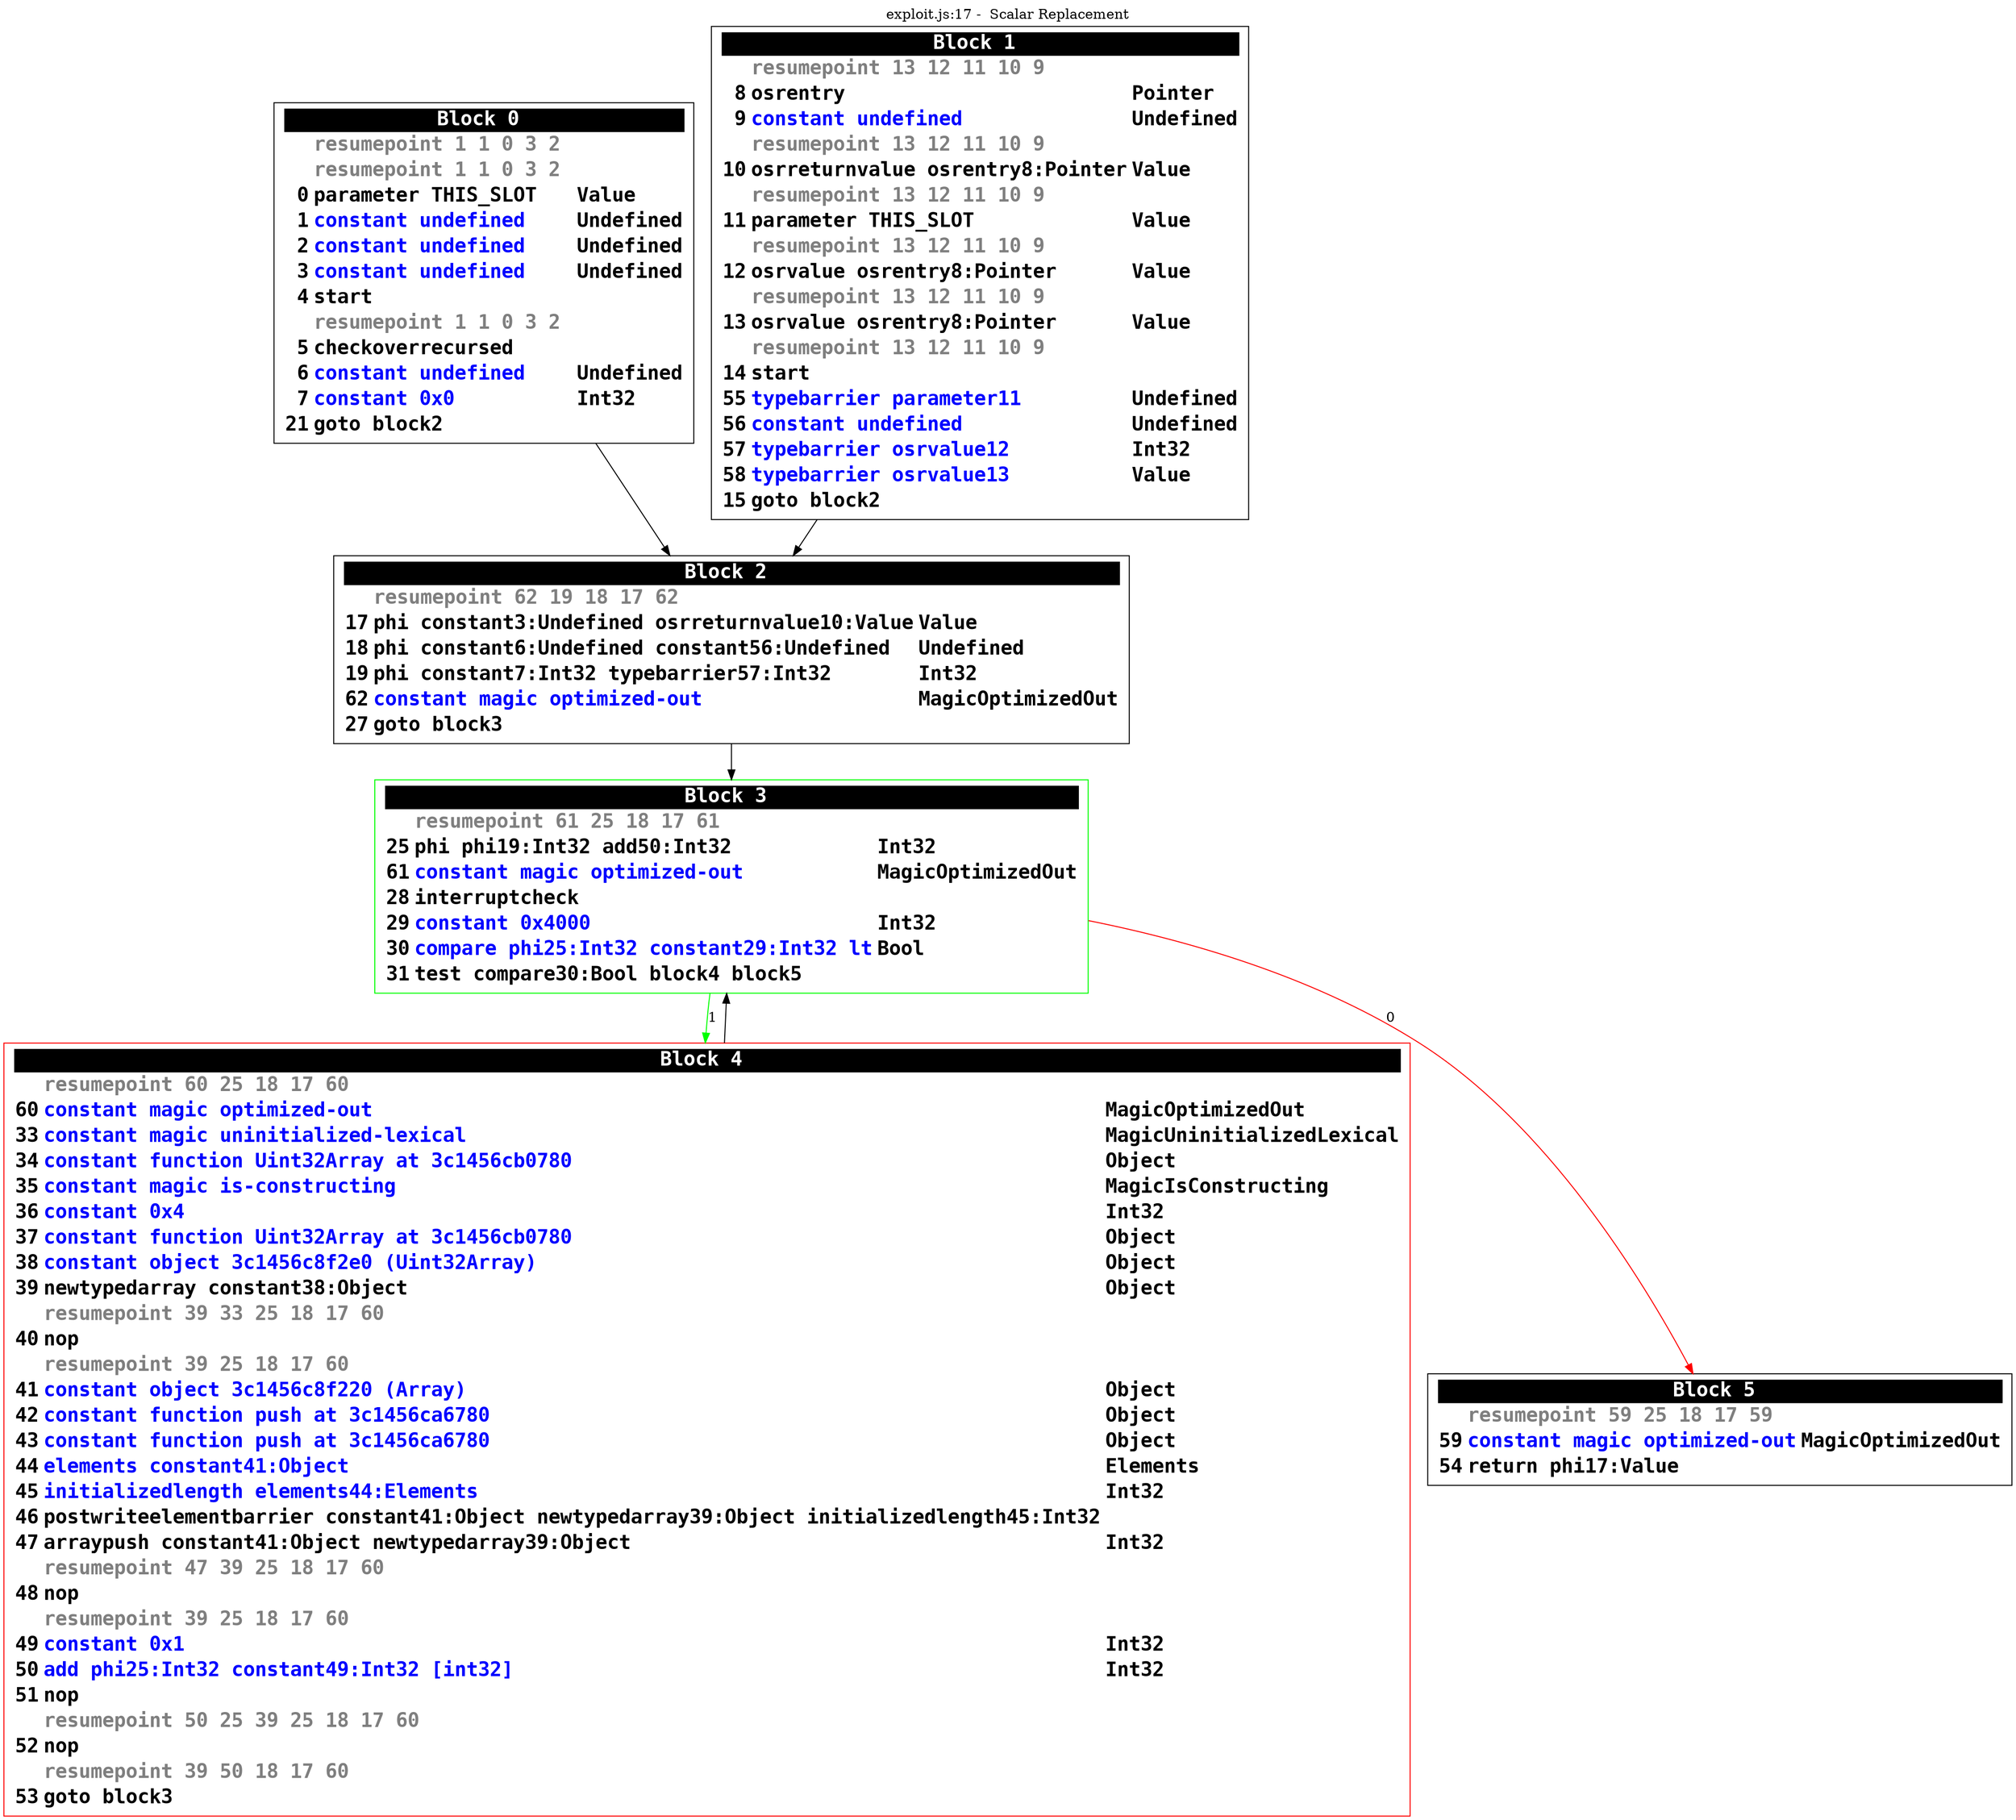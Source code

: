 digraph {
labelloc = t;
labelfontsize = 30;
label = "exploit.js:17 -  Scalar Replacement";
  rankdir=TB
  splines=true

  "Block0" [ shape=box fontsize=20 fontname="Consolas Bold" label=<<table border="0" cellborder="0" cellpadding="1"><tr><td align="center" bgcolor="black" colspan="3"><font color="white">Block 0 </font></td></tr><tr><td align="left"></td><td align="left"><font color="grey50">resumepoint 1 1 0 3 2 </font></td><td></td></tr><tr><td align="left"></td><td align="left"><font color="grey50">resumepoint 1 1 0 3 2 </font></td><td></td></tr><tr><td align="right" port="i0">0</td><td align="left">parameter THIS_SLOT</td><td align="left">Value</td></tr><tr><td align="right" port="i1">1</td><td align="left"><font color="blue">constant undefined</font></td><td align="left">Undefined</td></tr><tr><td align="right" port="i2">2</td><td align="left"><font color="blue">constant undefined</font></td><td align="left">Undefined</td></tr><tr><td align="right" port="i3">3</td><td align="left"><font color="blue">constant undefined</font></td><td align="left">Undefined</td></tr><tr><td align="right" port="i4">4</td><td align="left">start</td></tr><tr><td align="left"></td><td align="left"><font color="grey50">resumepoint 1 1 0 3 2 </font></td><td></td></tr><tr><td align="right" port="i5">5</td><td align="left">checkoverrecursed</td></tr><tr><td align="right" port="i6">6</td><td align="left"><font color="blue">constant undefined</font></td><td align="left">Undefined</td></tr><tr><td align="right" port="i7">7</td><td align="left"><font color="blue">constant 0x0</font></td><td align="left">Int32</td></tr><tr><td align="right" port="i21">21</td><td align="left">goto block2</td></tr></table>> ] ;
  "Block1" [ shape=box fontsize=20 fontname="Consolas Bold" label=<<table border="0" cellborder="0" cellpadding="1"><tr><td align="center" bgcolor="black" colspan="3"><font color="white">Block 1 </font></td></tr><tr><td align="left"></td><td align="left"><font color="grey50">resumepoint 13 12 11 10 9 </font></td><td></td></tr><tr><td align="right" port="i8">8</td><td align="left">osrentry</td><td align="left">Pointer</td></tr><tr><td align="right" port="i9">9</td><td align="left"><font color="blue">constant undefined</font></td><td align="left">Undefined</td></tr><tr><td align="left"></td><td align="left"><font color="grey50">resumepoint 13 12 11 10 9 </font></td><td></td></tr><tr><td align="right" port="i10">10</td><td align="left">osrreturnvalue osrentry8:Pointer</td><td align="left">Value</td></tr><tr><td align="left"></td><td align="left"><font color="grey50">resumepoint 13 12 11 10 9 </font></td><td></td></tr><tr><td align="right" port="i11">11</td><td align="left">parameter THIS_SLOT</td><td align="left">Value</td></tr><tr><td align="left"></td><td align="left"><font color="grey50">resumepoint 13 12 11 10 9 </font></td><td></td></tr><tr><td align="right" port="i12">12</td><td align="left">osrvalue osrentry8:Pointer</td><td align="left">Value</td></tr><tr><td align="left"></td><td align="left"><font color="grey50">resumepoint 13 12 11 10 9 </font></td><td></td></tr><tr><td align="right" port="i13">13</td><td align="left">osrvalue osrentry8:Pointer</td><td align="left">Value</td></tr><tr><td align="left"></td><td align="left"><font color="grey50">resumepoint 13 12 11 10 9 </font></td><td></td></tr><tr><td align="right" port="i14">14</td><td align="left">start</td></tr><tr><td align="right" port="i55">55</td><td align="left"><font color="blue">typebarrier parameter11</font></td><td align="left">Undefined</td></tr><tr><td align="right" port="i56">56</td><td align="left"><font color="blue">constant undefined</font></td><td align="left">Undefined</td></tr><tr><td align="right" port="i57">57</td><td align="left"><font color="blue">typebarrier osrvalue12</font></td><td align="left">Int32</td></tr><tr><td align="right" port="i58">58</td><td align="left"><font color="blue">typebarrier osrvalue13</font></td><td align="left">Value</td></tr><tr><td align="right" port="i15">15</td><td align="left">goto block2</td></tr></table>> ] ;
  "Block2" [ shape=box fontsize=20 fontname="Consolas Bold" label=<<table border="0" cellborder="0" cellpadding="1"><tr><td align="center" bgcolor="black" colspan="3"><font color="white">Block 2 </font></td></tr><tr><td align="left"></td><td align="left"><font color="grey50">resumepoint 62 19 18 17 62 </font></td><td></td></tr><tr><td align="right" port="i17">17</td><td align="left">phi constant3:Undefined osrreturnvalue10:Value</td><td align="left">Value</td></tr><tr><td align="right" port="i18">18</td><td align="left">phi constant6:Undefined constant56:Undefined</td><td align="left">Undefined</td></tr><tr><td align="right" port="i19">19</td><td align="left">phi constant7:Int32 typebarrier57:Int32</td><td align="left">Int32</td></tr><tr><td align="right" port="i62">62</td><td align="left"><font color="blue">constant magic optimized-out</font></td><td align="left">MagicOptimizedOut</td></tr><tr><td align="right" port="i27">27</td><td align="left">goto block3</td></tr></table>> ] ;
  "Block3" [ color=green shape=box fontsize=20 fontname="Consolas Bold" label=<<table border="0" cellborder="0" cellpadding="1"><tr><td align="center" bgcolor="black" colspan="3"><font color="white">Block 3 </font></td></tr><tr><td align="left"></td><td align="left"><font color="grey50">resumepoint 61 25 18 17 61 </font></td><td></td></tr><tr><td align="right" port="i25">25</td><td align="left">phi phi19:Int32 add50:Int32</td><td align="left">Int32</td></tr><tr><td align="right" port="i61">61</td><td align="left"><font color="blue">constant magic optimized-out</font></td><td align="left">MagicOptimizedOut</td></tr><tr><td align="right" port="i28">28</td><td align="left">interruptcheck</td></tr><tr><td align="right" port="i29">29</td><td align="left"><font color="blue">constant 0x4000</font></td><td align="left">Int32</td></tr><tr><td align="right" port="i30">30</td><td align="left"><font color="blue">compare phi25:Int32 constant29:Int32 lt</font></td><td align="left">Bool</td></tr><tr><td align="right" port="i31">31</td><td align="left">test compare30:Bool block4 block5</td></tr></table>> ] ;
  "Block4" [ color=red shape=box fontsize=20 fontname="Consolas Bold" label=<<table border="0" cellborder="0" cellpadding="1"><tr><td align="center" bgcolor="black" colspan="3"><font color="white">Block 4 </font></td></tr><tr><td align="left"></td><td align="left"><font color="grey50">resumepoint 60 25 18 17 60 </font></td><td></td></tr><tr><td align="right" port="i60">60</td><td align="left"><font color="blue">constant magic optimized-out</font></td><td align="left">MagicOptimizedOut</td></tr><tr><td align="right" port="i33">33</td><td align="left"><font color="blue">constant magic uninitialized-lexical</font></td><td align="left">MagicUninitializedLexical</td></tr><tr><td align="right" port="i34">34</td><td align="left"><font color="blue">constant function Uint32Array at 3c1456cb0780</font></td><td align="left">Object</td></tr><tr><td align="right" port="i35">35</td><td align="left"><font color="blue">constant magic is-constructing</font></td><td align="left">MagicIsConstructing</td></tr><tr><td align="right" port="i36">36</td><td align="left"><font color="blue">constant 0x4</font></td><td align="left">Int32</td></tr><tr><td align="right" port="i37">37</td><td align="left"><font color="blue">constant function Uint32Array at 3c1456cb0780</font></td><td align="left">Object</td></tr><tr><td align="right" port="i38">38</td><td align="left"><font color="blue">constant object 3c1456c8f2e0 (Uint32Array)</font></td><td align="left">Object</td></tr><tr><td align="right" port="i39">39</td><td align="left">newtypedarray constant38:Object</td><td align="left">Object</td></tr><tr><td align="left"></td><td align="left"><font color="grey50">resumepoint 39 33 25 18 17 60 </font></td><td></td></tr><tr><td align="right" port="i40">40</td><td align="left">nop</td></tr><tr><td align="left"></td><td align="left"><font color="grey50">resumepoint 39 25 18 17 60 </font></td><td></td></tr><tr><td align="right" port="i41">41</td><td align="left"><font color="blue">constant object 3c1456c8f220 (Array)</font></td><td align="left">Object</td></tr><tr><td align="right" port="i42">42</td><td align="left"><font color="blue">constant function push at 3c1456ca6780</font></td><td align="left">Object</td></tr><tr><td align="right" port="i43">43</td><td align="left"><font color="blue">constant function push at 3c1456ca6780</font></td><td align="left">Object</td></tr><tr><td align="right" port="i44">44</td><td align="left"><font color="blue">elements constant41:Object</font></td><td align="left">Elements</td></tr><tr><td align="right" port="i45">45</td><td align="left"><font color="blue">initializedlength elements44:Elements</font></td><td align="left">Int32</td></tr><tr><td align="right" port="i46">46</td><td align="left">postwriteelementbarrier constant41:Object newtypedarray39:Object initializedlength45:Int32</td></tr><tr><td align="right" port="i47">47</td><td align="left">arraypush constant41:Object newtypedarray39:Object</td><td align="left">Int32</td></tr><tr><td align="left"></td><td align="left"><font color="grey50">resumepoint 47 39 25 18 17 60 </font></td><td></td></tr><tr><td align="right" port="i48">48</td><td align="left">nop</td></tr><tr><td align="left"></td><td align="left"><font color="grey50">resumepoint 39 25 18 17 60 </font></td><td></td></tr><tr><td align="right" port="i49">49</td><td align="left"><font color="blue">constant 0x1</font></td><td align="left">Int32</td></tr><tr><td align="right" port="i50">50</td><td align="left"><font color="blue">add phi25:Int32 constant49:Int32 [int32]</font></td><td align="left">Int32</td></tr><tr><td align="right" port="i51">51</td><td align="left">nop</td></tr><tr><td align="left"></td><td align="left"><font color="grey50">resumepoint 50 25 39 25 18 17 60 </font></td><td></td></tr><tr><td align="right" port="i52">52</td><td align="left">nop</td></tr><tr><td align="left"></td><td align="left"><font color="grey50">resumepoint 39 50 18 17 60 </font></td><td></td></tr><tr><td align="right" port="i53">53</td><td align="left">goto block3</td></tr></table>> ] ;
  "Block5" [ shape=box fontsize=20 fontname="Consolas Bold" label=<<table border="0" cellborder="0" cellpadding="1"><tr><td align="center" bgcolor="black" colspan="3"><font color="white">Block 5 </font></td></tr><tr><td align="left"></td><td align="left"><font color="grey50">resumepoint 59 25 18 17 59 </font></td><td></td></tr><tr><td align="right" port="i59">59</td><td align="left"><font color="blue">constant magic optimized-out</font></td><td align="left">MagicOptimizedOut</td></tr><tr><td align="right" port="i54">54</td><td align="left">return phi17:Value</td></tr></table>> ] ;

  "Block0" -> "Block2" ;
  "Block1" -> "Block2" ;
  "Block2" -> "Block3" ;
  "Block3" -> "Block4" [ color=green label=1 ] ;
  "Block3" -> "Block5" [ color=red label=0 ] ;
  "Block4" -> "Block3" ;
}
